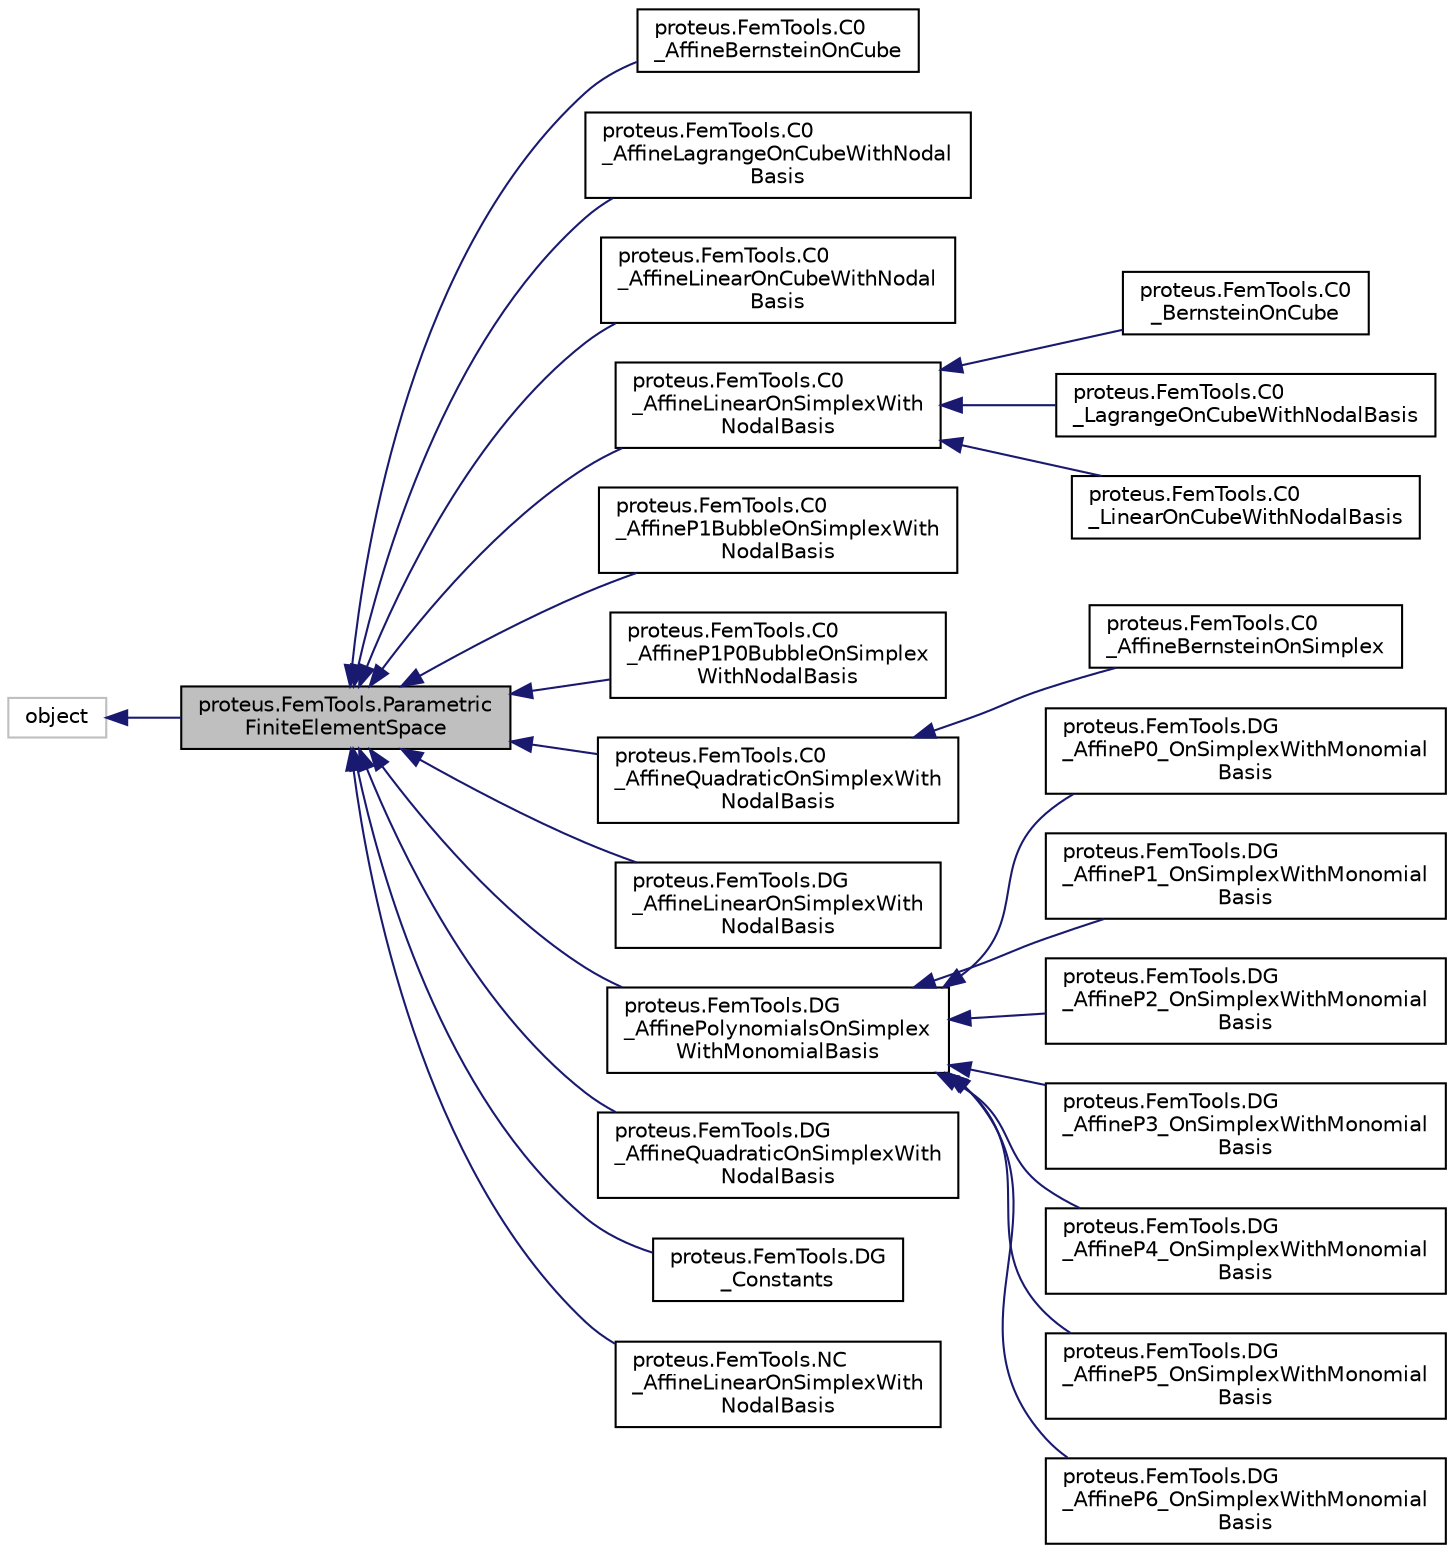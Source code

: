 digraph "proteus.FemTools.ParametricFiniteElementSpace"
{
 // LATEX_PDF_SIZE
  edge [fontname="Helvetica",fontsize="10",labelfontname="Helvetica",labelfontsize="10"];
  node [fontname="Helvetica",fontsize="10",shape=record];
  rankdir="LR";
  Node1 [label="proteus.FemTools.Parametric\lFiniteElementSpace",height=0.2,width=0.4,color="black", fillcolor="grey75", style="filled", fontcolor="black",tooltip=" "];
  Node2 -> Node1 [dir="back",color="midnightblue",fontsize="10",style="solid",fontname="Helvetica"];
  Node2 [label="object",height=0.2,width=0.4,color="grey75", fillcolor="white", style="filled",tooltip=" "];
  Node1 -> Node3 [dir="back",color="midnightblue",fontsize="10",style="solid",fontname="Helvetica"];
  Node3 [label="proteus.FemTools.C0\l_AffineBernsteinOnCube",height=0.2,width=0.4,color="black", fillcolor="white", style="filled",URL="$d4/d10/classproteus_1_1FemTools_1_1C0__AffineBernsteinOnCube.html",tooltip=" "];
  Node1 -> Node4 [dir="back",color="midnightblue",fontsize="10",style="solid",fontname="Helvetica"];
  Node4 [label="proteus.FemTools.C0\l_AffineLagrangeOnCubeWithNodal\lBasis",height=0.2,width=0.4,color="black", fillcolor="white", style="filled",URL="$df/de9/classproteus_1_1FemTools_1_1C0__AffineLagrangeOnCubeWithNodalBasis.html",tooltip=" "];
  Node1 -> Node5 [dir="back",color="midnightblue",fontsize="10",style="solid",fontname="Helvetica"];
  Node5 [label="proteus.FemTools.C0\l_AffineLinearOnCubeWithNodal\lBasis",height=0.2,width=0.4,color="black", fillcolor="white", style="filled",URL="$d9/d40/classproteus_1_1FemTools_1_1C0__AffineLinearOnCubeWithNodalBasis.html",tooltip=" "];
  Node1 -> Node6 [dir="back",color="midnightblue",fontsize="10",style="solid",fontname="Helvetica"];
  Node6 [label="proteus.FemTools.C0\l_AffineLinearOnSimplexWith\lNodalBasis",height=0.2,width=0.4,color="black", fillcolor="white", style="filled",URL="$d3/dbf/classproteus_1_1FemTools_1_1C0__AffineLinearOnSimplexWithNodalBasis.html",tooltip=" "];
  Node6 -> Node7 [dir="back",color="midnightblue",fontsize="10",style="solid",fontname="Helvetica"];
  Node7 [label="proteus.FemTools.C0\l_BernsteinOnCube",height=0.2,width=0.4,color="black", fillcolor="white", style="filled",URL="$da/d6a/classproteus_1_1FemTools_1_1C0__BernsteinOnCube.html",tooltip=" "];
  Node6 -> Node8 [dir="back",color="midnightblue",fontsize="10",style="solid",fontname="Helvetica"];
  Node8 [label="proteus.FemTools.C0\l_LagrangeOnCubeWithNodalBasis",height=0.2,width=0.4,color="black", fillcolor="white", style="filled",URL="$dd/dd7/classproteus_1_1FemTools_1_1C0__LagrangeOnCubeWithNodalBasis.html",tooltip=" "];
  Node6 -> Node9 [dir="back",color="midnightblue",fontsize="10",style="solid",fontname="Helvetica"];
  Node9 [label="proteus.FemTools.C0\l_LinearOnCubeWithNodalBasis",height=0.2,width=0.4,color="black", fillcolor="white", style="filled",URL="$de/d65/classproteus_1_1FemTools_1_1C0__LinearOnCubeWithNodalBasis.html",tooltip=" "];
  Node1 -> Node10 [dir="back",color="midnightblue",fontsize="10",style="solid",fontname="Helvetica"];
  Node10 [label="proteus.FemTools.C0\l_AffineP1BubbleOnSimplexWith\lNodalBasis",height=0.2,width=0.4,color="black", fillcolor="white", style="filled",URL="$d6/d8b/classproteus_1_1FemTools_1_1C0__AffineP1BubbleOnSimplexWithNodalBasis.html",tooltip=" "];
  Node1 -> Node11 [dir="back",color="midnightblue",fontsize="10",style="solid",fontname="Helvetica"];
  Node11 [label="proteus.FemTools.C0\l_AffineP1P0BubbleOnSimplex\lWithNodalBasis",height=0.2,width=0.4,color="black", fillcolor="white", style="filled",URL="$d7/d5a/classproteus_1_1FemTools_1_1C0__AffineP1P0BubbleOnSimplexWithNodalBasis.html",tooltip=" "];
  Node1 -> Node12 [dir="back",color="midnightblue",fontsize="10",style="solid",fontname="Helvetica"];
  Node12 [label="proteus.FemTools.C0\l_AffineQuadraticOnSimplexWith\lNodalBasis",height=0.2,width=0.4,color="black", fillcolor="white", style="filled",URL="$da/db2/classproteus_1_1FemTools_1_1C0__AffineQuadraticOnSimplexWithNodalBasis.html",tooltip=" "];
  Node12 -> Node13 [dir="back",color="midnightblue",fontsize="10",style="solid",fontname="Helvetica"];
  Node13 [label="proteus.FemTools.C0\l_AffineBernsteinOnSimplex",height=0.2,width=0.4,color="black", fillcolor="white", style="filled",URL="$da/dc1/classproteus_1_1FemTools_1_1C0__AffineBernsteinOnSimplex.html",tooltip=" "];
  Node1 -> Node14 [dir="back",color="midnightblue",fontsize="10",style="solid",fontname="Helvetica"];
  Node14 [label="proteus.FemTools.DG\l_AffineLinearOnSimplexWith\lNodalBasis",height=0.2,width=0.4,color="black", fillcolor="white", style="filled",URL="$d7/d60/classproteus_1_1FemTools_1_1DG__AffineLinearOnSimplexWithNodalBasis.html",tooltip=" "];
  Node1 -> Node15 [dir="back",color="midnightblue",fontsize="10",style="solid",fontname="Helvetica"];
  Node15 [label="proteus.FemTools.DG\l_AffinePolynomialsOnSimplex\lWithMonomialBasis",height=0.2,width=0.4,color="black", fillcolor="white", style="filled",URL="$d2/d42/classproteus_1_1FemTools_1_1DG__AffinePolynomialsOnSimplexWithMonomialBasis.html",tooltip=" "];
  Node15 -> Node16 [dir="back",color="midnightblue",fontsize="10",style="solid",fontname="Helvetica"];
  Node16 [label="proteus.FemTools.DG\l_AffineP0_OnSimplexWithMonomial\lBasis",height=0.2,width=0.4,color="black", fillcolor="white", style="filled",URL="$d6/d1f/classproteus_1_1FemTools_1_1DG__AffineP0__OnSimplexWithMonomialBasis.html",tooltip=" "];
  Node15 -> Node17 [dir="back",color="midnightblue",fontsize="10",style="solid",fontname="Helvetica"];
  Node17 [label="proteus.FemTools.DG\l_AffineP1_OnSimplexWithMonomial\lBasis",height=0.2,width=0.4,color="black", fillcolor="white", style="filled",URL="$df/dd4/classproteus_1_1FemTools_1_1DG__AffineP1__OnSimplexWithMonomialBasis.html",tooltip=" "];
  Node15 -> Node18 [dir="back",color="midnightblue",fontsize="10",style="solid",fontname="Helvetica"];
  Node18 [label="proteus.FemTools.DG\l_AffineP2_OnSimplexWithMonomial\lBasis",height=0.2,width=0.4,color="black", fillcolor="white", style="filled",URL="$da/d86/classproteus_1_1FemTools_1_1DG__AffineP2__OnSimplexWithMonomialBasis.html",tooltip=" "];
  Node15 -> Node19 [dir="back",color="midnightblue",fontsize="10",style="solid",fontname="Helvetica"];
  Node19 [label="proteus.FemTools.DG\l_AffineP3_OnSimplexWithMonomial\lBasis",height=0.2,width=0.4,color="black", fillcolor="white", style="filled",URL="$d2/d78/classproteus_1_1FemTools_1_1DG__AffineP3__OnSimplexWithMonomialBasis.html",tooltip=" "];
  Node15 -> Node20 [dir="back",color="midnightblue",fontsize="10",style="solid",fontname="Helvetica"];
  Node20 [label="proteus.FemTools.DG\l_AffineP4_OnSimplexWithMonomial\lBasis",height=0.2,width=0.4,color="black", fillcolor="white", style="filled",URL="$de/de8/classproteus_1_1FemTools_1_1DG__AffineP4__OnSimplexWithMonomialBasis.html",tooltip=" "];
  Node15 -> Node21 [dir="back",color="midnightblue",fontsize="10",style="solid",fontname="Helvetica"];
  Node21 [label="proteus.FemTools.DG\l_AffineP5_OnSimplexWithMonomial\lBasis",height=0.2,width=0.4,color="black", fillcolor="white", style="filled",URL="$d4/d79/classproteus_1_1FemTools_1_1DG__AffineP5__OnSimplexWithMonomialBasis.html",tooltip=" "];
  Node15 -> Node22 [dir="back",color="midnightblue",fontsize="10",style="solid",fontname="Helvetica"];
  Node22 [label="proteus.FemTools.DG\l_AffineP6_OnSimplexWithMonomial\lBasis",height=0.2,width=0.4,color="black", fillcolor="white", style="filled",URL="$dd/d09/classproteus_1_1FemTools_1_1DG__AffineP6__OnSimplexWithMonomialBasis.html",tooltip=" "];
  Node1 -> Node23 [dir="back",color="midnightblue",fontsize="10",style="solid",fontname="Helvetica"];
  Node23 [label="proteus.FemTools.DG\l_AffineQuadraticOnSimplexWith\lNodalBasis",height=0.2,width=0.4,color="black", fillcolor="white", style="filled",URL="$de/ded/classproteus_1_1FemTools_1_1DG__AffineQuadraticOnSimplexWithNodalBasis.html",tooltip=" "];
  Node1 -> Node24 [dir="back",color="midnightblue",fontsize="10",style="solid",fontname="Helvetica"];
  Node24 [label="proteus.FemTools.DG\l_Constants",height=0.2,width=0.4,color="black", fillcolor="white", style="filled",URL="$dc/df8/classproteus_1_1FemTools_1_1DG__Constants.html",tooltip=" "];
  Node1 -> Node25 [dir="back",color="midnightblue",fontsize="10",style="solid",fontname="Helvetica"];
  Node25 [label="proteus.FemTools.NC\l_AffineLinearOnSimplexWith\lNodalBasis",height=0.2,width=0.4,color="black", fillcolor="white", style="filled",URL="$d7/d72/classproteus_1_1FemTools_1_1NC__AffineLinearOnSimplexWithNodalBasis.html",tooltip=" "];
}
